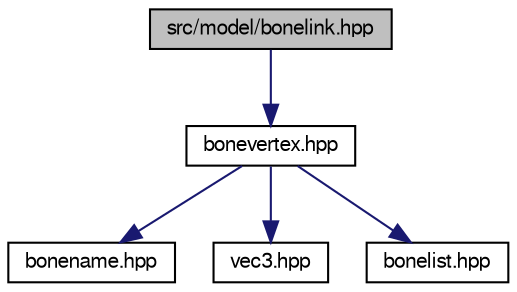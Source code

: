 digraph "src/model/bonelink.hpp"
{
 // LATEX_PDF_SIZE
  bgcolor="transparent";
  edge [fontname="FreeSans",fontsize="10",labelfontname="FreeSans",labelfontsize="10"];
  node [fontname="FreeSans",fontsize="10",shape=record];
  Node1 [label="src/model/bonelink.hpp",height=0.2,width=0.4,color="black", fillcolor="grey75", style="filled", fontcolor="black",tooltip=" "];
  Node1 -> Node2 [color="midnightblue",fontsize="10",style="solid",fontname="FreeSans"];
  Node2 [label="bonevertex.hpp",height=0.2,width=0.4,color="black",URL="$a01151.html",tooltip=" "];
  Node2 -> Node3 [color="midnightblue",fontsize="10",style="solid",fontname="FreeSans"];
  Node3 [label="bonename.hpp",height=0.2,width=0.4,color="black",URL="$a01139.html",tooltip=" "];
  Node2 -> Node4 [color="midnightblue",fontsize="10",style="solid",fontname="FreeSans"];
  Node4 [label="vec3.hpp",height=0.2,width=0.4,color="black",URL="$a01214.html",tooltip=" "];
  Node2 -> Node5 [color="midnightblue",fontsize="10",style="solid",fontname="FreeSans"];
  Node5 [label="bonelist.hpp",height=0.2,width=0.4,color="black",URL="$a01127.html",tooltip=" "];
}
